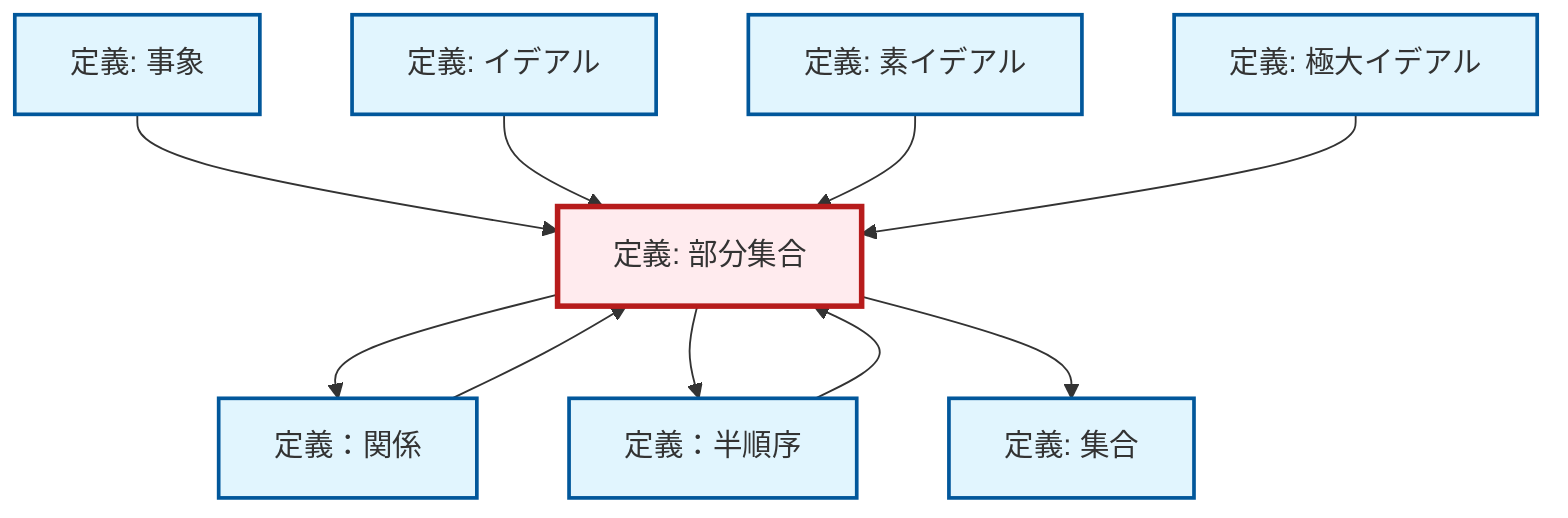 graph TD
    classDef definition fill:#e1f5fe,stroke:#01579b,stroke-width:2px
    classDef theorem fill:#f3e5f5,stroke:#4a148c,stroke-width:2px
    classDef axiom fill:#fff3e0,stroke:#e65100,stroke-width:2px
    classDef example fill:#e8f5e9,stroke:#1b5e20,stroke-width:2px
    classDef current fill:#ffebee,stroke:#b71c1c,stroke-width:3px
    def-subset["定義: 部分集合"]:::definition
    def-relation["定義：関係"]:::definition
    def-ideal["定義: イデアル"]:::definition
    def-partial-order["定義：半順序"]:::definition
    def-set["定義: 集合"]:::definition
    def-event["定義: 事象"]:::definition
    def-prime-ideal["定義: 素イデアル"]:::definition
    def-maximal-ideal["定義: 極大イデアル"]:::definition
    def-event --> def-subset
    def-ideal --> def-subset
    def-subset --> def-relation
    def-prime-ideal --> def-subset
    def-subset --> def-partial-order
    def-partial-order --> def-subset
    def-relation --> def-subset
    def-subset --> def-set
    def-maximal-ideal --> def-subset
    class def-subset current